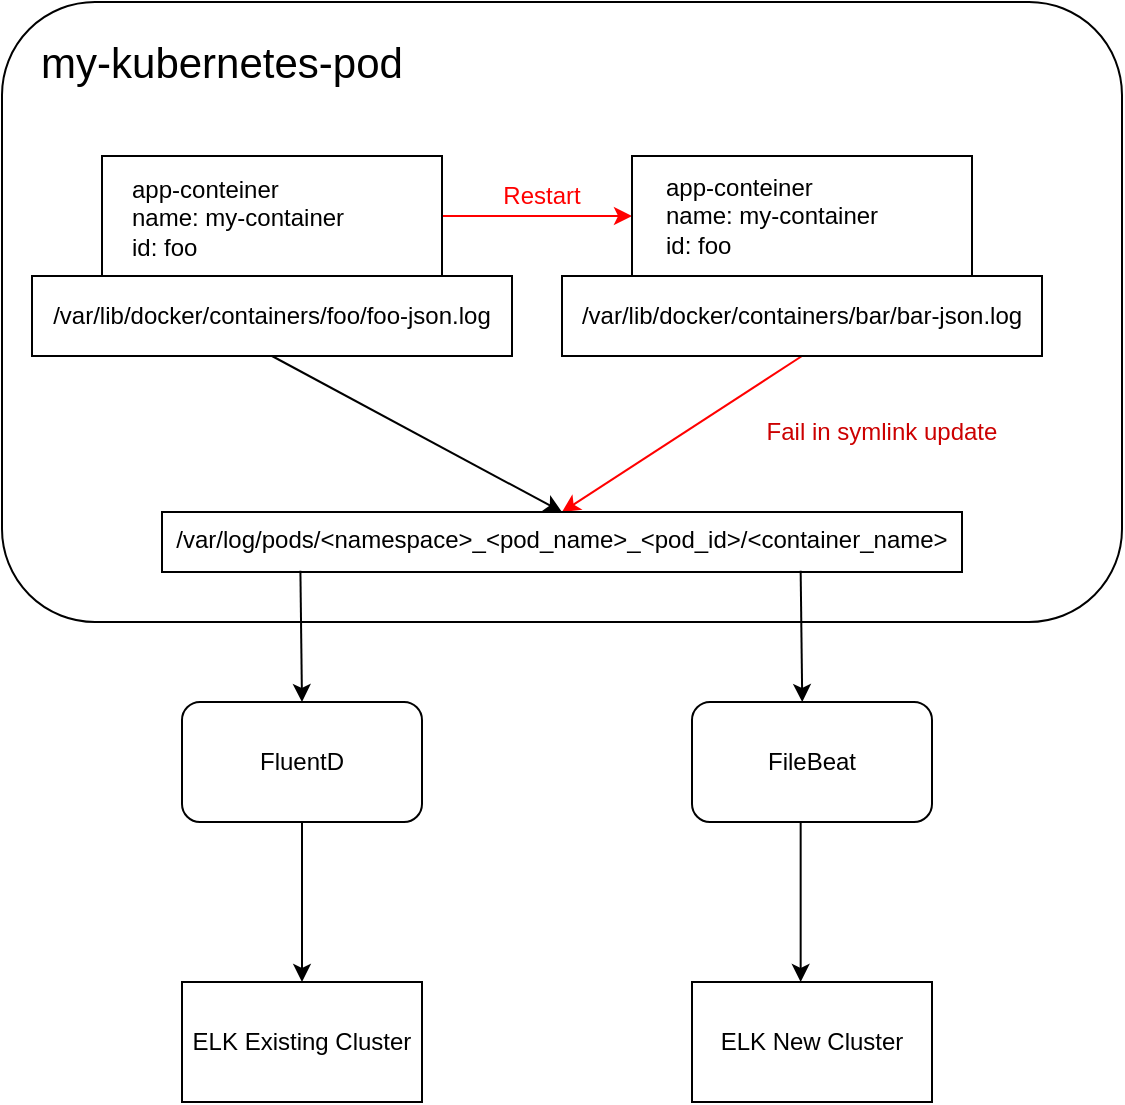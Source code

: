 <mxfile version="13.8.7" type="github">
  <diagram id="AWRNQfiryvkGdooIhhJX" name="Page-1">
    <mxGraphModel dx="1043" dy="681" grid="1" gridSize="10" guides="1" tooltips="1" connect="1" arrows="1" fold="1" page="1" pageScale="1" pageWidth="850" pageHeight="1100" math="0" shadow="0">
      <root>
        <mxCell id="0" />
        <mxCell id="1" parent="0" />
        <mxCell id="pgBncRfJoedopPcMDxh2-1" value="" style="rounded=1;whiteSpace=wrap;html=1;" vertex="1" parent="1">
          <mxGeometry x="80" y="140" width="560" height="310" as="geometry" />
        </mxCell>
        <mxCell id="pgBncRfJoedopPcMDxh2-2" value="&lt;font style=&quot;font-size: 21px&quot;&gt;my-kubernetes-pod&lt;/font&gt;" style="text;html=1;strokeColor=none;fillColor=none;align=center;verticalAlign=middle;whiteSpace=wrap;rounded=0;" vertex="1" parent="1">
          <mxGeometry x="90" y="150" width="200" height="40" as="geometry" />
        </mxCell>
        <mxCell id="pgBncRfJoedopPcMDxh2-12" value="" style="edgeStyle=none;rounded=0;orthogonalLoop=1;jettySize=auto;html=1;entryX=0;entryY=0.5;entryDx=0;entryDy=0;strokeColor=#FF0000;" edge="1" parent="1" source="pgBncRfJoedopPcMDxh2-3" target="pgBncRfJoedopPcMDxh2-6">
          <mxGeometry relative="1" as="geometry" />
        </mxCell>
        <mxCell id="pgBncRfJoedopPcMDxh2-3" value="" style="rounded=0;whiteSpace=wrap;html=1;" vertex="1" parent="1">
          <mxGeometry x="130" y="217" width="170" height="60" as="geometry" />
        </mxCell>
        <mxCell id="pgBncRfJoedopPcMDxh2-4" value="app-conteiner&lt;br&gt;name: my-container&lt;br&gt;id: foo" style="text;html=1;strokeColor=none;fillColor=none;align=left;verticalAlign=middle;whiteSpace=wrap;rounded=0;" vertex="1" parent="1">
          <mxGeometry x="143" y="238" width="125" height="20" as="geometry" />
        </mxCell>
        <mxCell id="pgBncRfJoedopPcMDxh2-10" style="rounded=0;orthogonalLoop=1;jettySize=auto;html=1;exitX=0.5;exitY=1;exitDx=0;exitDy=0;entryX=0.5;entryY=0;entryDx=0;entryDy=0;" edge="1" parent="1" source="pgBncRfJoedopPcMDxh2-5" target="pgBncRfJoedopPcMDxh2-9">
          <mxGeometry relative="1" as="geometry" />
        </mxCell>
        <mxCell id="pgBncRfJoedopPcMDxh2-5" value="/var/lib/docker/containers/foo/foo-json.log" style="text;html=1;fillColor=none;align=center;verticalAlign=middle;whiteSpace=wrap;rounded=0;strokeColor=#000000;" vertex="1" parent="1">
          <mxGeometry x="95" y="277" width="240" height="40" as="geometry" />
        </mxCell>
        <mxCell id="pgBncRfJoedopPcMDxh2-6" value="" style="rounded=0;whiteSpace=wrap;html=1;" vertex="1" parent="1">
          <mxGeometry x="395" y="217" width="170" height="60" as="geometry" />
        </mxCell>
        <mxCell id="pgBncRfJoedopPcMDxh2-7" value="app-conteiner&lt;br&gt;name: my-container&lt;br&gt;id: foo" style="text;html=1;strokeColor=none;fillColor=none;align=left;verticalAlign=middle;whiteSpace=wrap;rounded=0;" vertex="1" parent="1">
          <mxGeometry x="410" y="227" width="120" height="40" as="geometry" />
        </mxCell>
        <mxCell id="pgBncRfJoedopPcMDxh2-11" style="edgeStyle=none;rounded=0;orthogonalLoop=1;jettySize=auto;html=1;exitX=0.5;exitY=1;exitDx=0;exitDy=0;entryX=0.5;entryY=0;entryDx=0;entryDy=0;fillColor=#f8cecc;strokeColor=#FF0000;" edge="1" parent="1" source="pgBncRfJoedopPcMDxh2-8" target="pgBncRfJoedopPcMDxh2-9">
          <mxGeometry relative="1" as="geometry" />
        </mxCell>
        <mxCell id="pgBncRfJoedopPcMDxh2-8" value="/var/lib/docker/containers/bar/bar-json.log" style="text;html=1;fillColor=none;align=center;verticalAlign=middle;whiteSpace=wrap;rounded=0;strokeColor=#000000;" vertex="1" parent="1">
          <mxGeometry x="360" y="277" width="240" height="40" as="geometry" />
        </mxCell>
        <mxCell id="pgBncRfJoedopPcMDxh2-9" value="/var/log/pods/&amp;lt;namespace&amp;gt;_&amp;lt;pod_name&amp;gt;_&amp;lt;pod_id&amp;gt;/&amp;lt;container_name&amp;gt;" style="text;whiteSpace=wrap;html=1;strokeColor=#000000;align=center;" vertex="1" parent="1">
          <mxGeometry x="160" y="395" width="400" height="30" as="geometry" />
        </mxCell>
        <mxCell id="pgBncRfJoedopPcMDxh2-13" value="&lt;font color=&quot;#ff0000&quot;&gt;Restart&lt;/font&gt;" style="text;html=1;strokeColor=none;fillColor=none;align=center;verticalAlign=middle;whiteSpace=wrap;rounded=0;" vertex="1" parent="1">
          <mxGeometry x="330" y="227" width="40" height="20" as="geometry" />
        </mxCell>
        <mxCell id="pgBncRfJoedopPcMDxh2-14" value="&lt;font color=&quot;#cc0000&quot;&gt;Fail in symlink update&lt;/font&gt;" style="text;html=1;strokeColor=none;fillColor=none;align=center;verticalAlign=middle;whiteSpace=wrap;rounded=0;" vertex="1" parent="1">
          <mxGeometry x="460" y="345" width="120" height="20" as="geometry" />
        </mxCell>
        <mxCell id="pgBncRfJoedopPcMDxh2-17" style="edgeStyle=none;rounded=0;orthogonalLoop=1;jettySize=auto;html=1;exitX=0.5;exitY=0;exitDx=0;exitDy=0;entryX=0.173;entryY=0.978;entryDx=0;entryDy=0;entryPerimeter=0;endArrow=none;endFill=0;startArrow=classic;startFill=1;" edge="1" parent="1" source="pgBncRfJoedopPcMDxh2-15" target="pgBncRfJoedopPcMDxh2-9">
          <mxGeometry relative="1" as="geometry" />
        </mxCell>
        <mxCell id="pgBncRfJoedopPcMDxh2-21" style="edgeStyle=none;rounded=0;orthogonalLoop=1;jettySize=auto;html=1;exitX=0.5;exitY=1;exitDx=0;exitDy=0;entryX=0.5;entryY=0;entryDx=0;entryDy=0;startArrow=none;startFill=0;endArrow=classic;endFill=1;strokeColor=#000000;" edge="1" parent="1" source="pgBncRfJoedopPcMDxh2-15" target="pgBncRfJoedopPcMDxh2-19">
          <mxGeometry relative="1" as="geometry" />
        </mxCell>
        <mxCell id="pgBncRfJoedopPcMDxh2-15" value="FluentD" style="rounded=1;whiteSpace=wrap;html=1;strokeColor=#000000;" vertex="1" parent="1">
          <mxGeometry x="170" y="490" width="120" height="60" as="geometry" />
        </mxCell>
        <mxCell id="pgBncRfJoedopPcMDxh2-16" value="FileBeat" style="rounded=1;whiteSpace=wrap;html=1;strokeColor=#000000;" vertex="1" parent="1">
          <mxGeometry x="425" y="490" width="120" height="60" as="geometry" />
        </mxCell>
        <mxCell id="pgBncRfJoedopPcMDxh2-18" style="edgeStyle=none;rounded=0;orthogonalLoop=1;jettySize=auto;html=1;exitX=0.5;exitY=0;exitDx=0;exitDy=0;entryX=0.173;entryY=0.978;entryDx=0;entryDy=0;entryPerimeter=0;endArrow=none;endFill=0;startArrow=classic;startFill=1;" edge="1" parent="1">
          <mxGeometry relative="1" as="geometry">
            <mxPoint x="480.13" y="490" as="sourcePoint" />
            <mxPoint x="479.33" y="424.34" as="targetPoint" />
          </mxGeometry>
        </mxCell>
        <mxCell id="pgBncRfJoedopPcMDxh2-19" value="ELK Existing Cluster" style="rounded=0;whiteSpace=wrap;html=1;strokeColor=#000000;" vertex="1" parent="1">
          <mxGeometry x="170" y="630" width="120" height="60" as="geometry" />
        </mxCell>
        <mxCell id="pgBncRfJoedopPcMDxh2-20" value="ELK New Cluster" style="rounded=0;whiteSpace=wrap;html=1;strokeColor=#000000;" vertex="1" parent="1">
          <mxGeometry x="425" y="630" width="120" height="60" as="geometry" />
        </mxCell>
        <mxCell id="pgBncRfJoedopPcMDxh2-22" style="edgeStyle=none;rounded=0;orthogonalLoop=1;jettySize=auto;html=1;exitX=0.5;exitY=1;exitDx=0;exitDy=0;entryX=0.5;entryY=0;entryDx=0;entryDy=0;startArrow=none;startFill=0;endArrow=classic;endFill=1;strokeColor=#000000;" edge="1" parent="1">
          <mxGeometry relative="1" as="geometry">
            <mxPoint x="479.33" y="550" as="sourcePoint" />
            <mxPoint x="479.33" y="630" as="targetPoint" />
          </mxGeometry>
        </mxCell>
      </root>
    </mxGraphModel>
  </diagram>
</mxfile>
